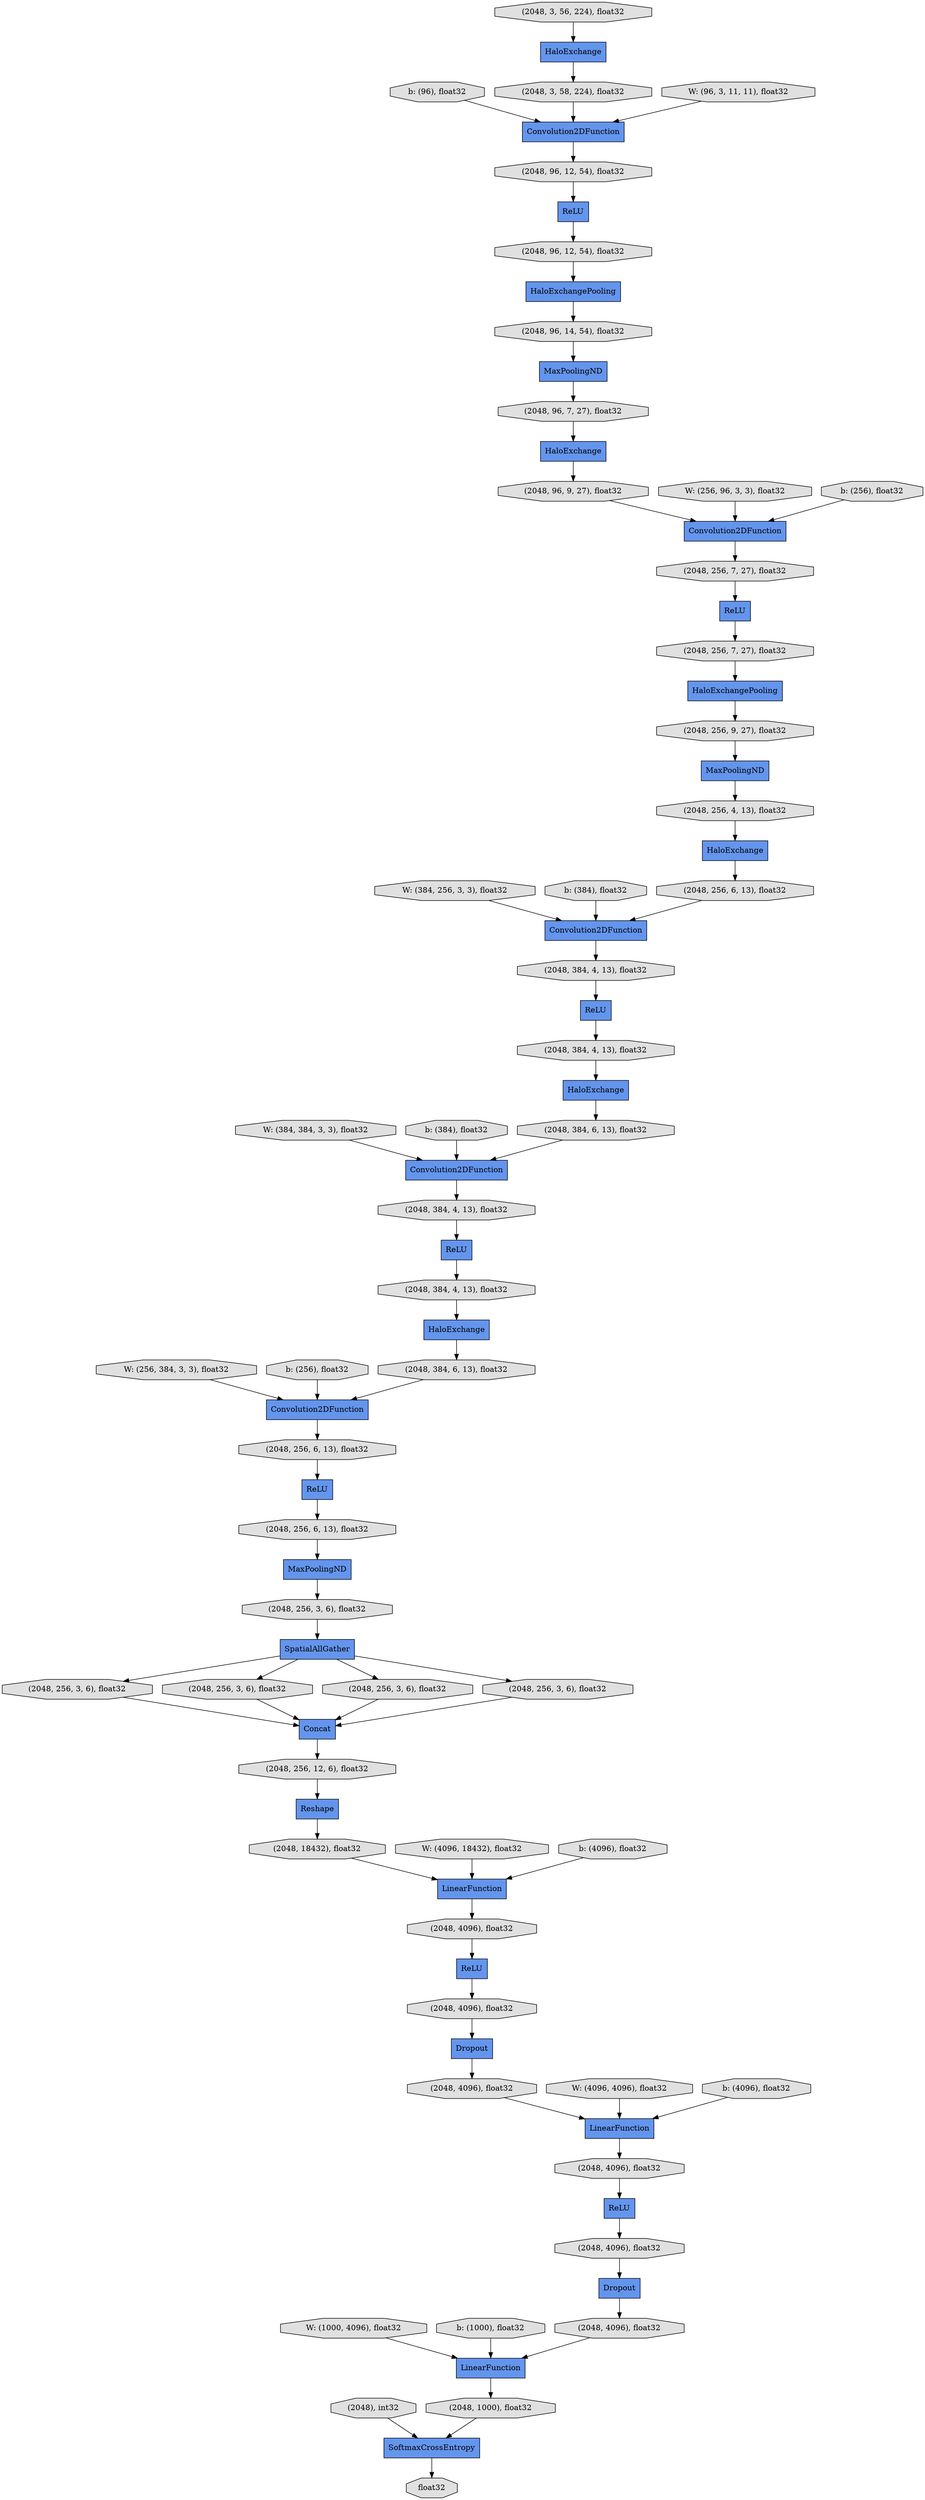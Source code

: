 digraph graphname{rankdir=TB;47876828889168 [label="Dropout",shape="record",fillcolor="#6495ED",style="filled"];47876828913744 [label="Dropout",shape="record",fillcolor="#6495ED",style="filled"];47876828889232 [label="(2048, 4096), float32",shape="octagon",fillcolor="#E0E0E0",style="filled"];47875425509520 [label="W: (384, 384, 3, 3), float32",shape="octagon",fillcolor="#E0E0E0",style="filled"];47876828889360 [label="(2048, 256, 3, 6), float32",shape="octagon",fillcolor="#E0E0E0",style="filled"];47876828913936 [label="ReLU",shape="record",fillcolor="#6495ED",style="filled"];47876828889552 [label="(2048), int32",shape="octagon",fillcolor="#E0E0E0",style="filled"];47875425509840 [label="b: (384), float32",shape="octagon",fillcolor="#E0E0E0",style="filled"];47876828889744 [label="(2048, 256, 12, 6), float32",shape="octagon",fillcolor="#E0E0E0",style="filled"];47876828914384 [label="ReLU",shape="record",fillcolor="#6495ED",style="filled"];47876828889872 [label="LinearFunction",shape="record",fillcolor="#6495ED",style="filled"];47875425510160 [label="W: (256, 384, 3, 3), float32",shape="octagon",fillcolor="#E0E0E0",style="filled"];47876828890000 [label="float32",shape="octagon",fillcolor="#E0E0E0",style="filled"];47876828914576 [label="(2048, 96, 12, 54), float32",shape="octagon",fillcolor="#E0E0E0",style="filled"];47876828914704 [label="HaloExchangePooling",shape="record",fillcolor="#6495ED",style="filled"];47876828890192 [label="(2048, 4096), float32",shape="octagon",fillcolor="#E0E0E0",style="filled"];47875425510480 [label="b: (256), float32",shape="octagon",fillcolor="#E0E0E0",style="filled"];47876828914960 [label="(2048, 256, 4, 13), float32",shape="octagon",fillcolor="#E0E0E0",style="filled"];47876828890448 [label="(2048, 18432), float32",shape="octagon",fillcolor="#E0E0E0",style="filled"];47876828915024 [label="HaloExchange",shape="record",fillcolor="#6495ED",style="filled"];47876828890512 [label="(2048, 4096), float32",shape="octagon",fillcolor="#E0E0E0",style="filled"];47876828890576 [label="LinearFunction",shape="record",fillcolor="#6495ED",style="filled"];47875425510864 [label="W: (4096, 18432), float32",shape="octagon",fillcolor="#E0E0E0",style="filled"];47876828915152 [label="(2048, 96, 9, 27), float32",shape="octagon",fillcolor="#E0E0E0",style="filled"];47876829538064 [label="(2048, 1000), float32",shape="octagon",fillcolor="#E0E0E0",style="filled"];47876828890896 [label="(2048, 4096), float32",shape="octagon",fillcolor="#E0E0E0",style="filled"];47875425511184 [label="b: (4096), float32",shape="octagon",fillcolor="#E0E0E0",style="filled"];47876828915472 [label="HaloExchange",shape="record",fillcolor="#6495ED",style="filled"];47876828890960 [label="(2048, 4096), float32",shape="octagon",fillcolor="#E0E0E0",style="filled"];47876782360336 [label="HaloExchange",shape="record",fillcolor="#6495ED",style="filled"];47876828891152 [label="(2048, 4096), float32",shape="octagon",fillcolor="#E0E0E0",style="filled"];47875425511568 [label="W: (4096, 4096), float32",shape="octagon",fillcolor="#E0E0E0",style="filled"];47875425437904 [label="b: (96), float32",shape="octagon",fillcolor="#E0E0E0",style="filled"];47876828916112 [label="ReLU",shape="record",fillcolor="#6495ED",style="filled"];47875425511888 [label="b: (4096), float32",shape="octagon",fillcolor="#E0E0E0",style="filled"];47876828916304 [label="MaxPoolingND",shape="record",fillcolor="#6495ED",style="filled"];47876828916432 [label="(2048, 256, 7, 27), float32",shape="octagon",fillcolor="#E0E0E0",style="filled"];47875425512208 [label="W: (1000, 4096), float32",shape="octagon",fillcolor="#E0E0E0",style="filled"];47876828916496 [label="(2048, 96, 12, 54), float32",shape="octagon",fillcolor="#E0E0E0",style="filled"];47875425438544 [label="W: (256, 96, 3, 3), float32",shape="octagon",fillcolor="#E0E0E0",style="filled"];47876828892048 [label="(2048, 256, 3, 6), float32",shape="octagon",fillcolor="#E0E0E0",style="filled"];47876828842960 [label="(2048, 3, 56, 224), float32",shape="octagon",fillcolor="#E0E0E0",style="filled"];47876828916752 [label="(2048, 256, 9, 27), float32",shape="octagon",fillcolor="#E0E0E0",style="filled"];47876828843024 [label="Convolution2DFunction",shape="record",fillcolor="#6495ED",style="filled"];47876828916816 [label="(2048, 96, 7, 27), float32",shape="octagon",fillcolor="#E0E0E0",style="filled"];47875425512592 [label="b: (1000), float32",shape="octagon",fillcolor="#E0E0E0",style="filled"];47876828916880 [label="Convolution2DFunction",shape="record",fillcolor="#6495ED",style="filled"];47875425438864 [label="b: (256), float32",shape="octagon",fillcolor="#E0E0E0",style="filled"];47876828892432 [label="(2048, 256, 3, 6), float32",shape="octagon",fillcolor="#E0E0E0",style="filled"];47876828917008 [label="(2048, 96, 14, 54), float32",shape="octagon",fillcolor="#E0E0E0",style="filled"];47876828892496 [label="(2048, 256, 3, 6), float32",shape="octagon",fillcolor="#E0E0E0",style="filled"];47876828917072 [label="(2048, 3, 58, 224), float32",shape="octagon",fillcolor="#E0E0E0",style="filled"];47876828917200 [label="ReLU",shape="record",fillcolor="#6495ED",style="filled"];47875425439184 [label="W: (384, 256, 3, 3), float32",shape="octagon",fillcolor="#E0E0E0",style="filled"];47876828843472 [label="MaxPoolingND",shape="record",fillcolor="#6495ED",style="filled"];47876828917264 [label="(2048, 256, 7, 27), float32",shape="octagon",fillcolor="#E0E0E0",style="filled"];47876828843728 [label="HaloExchangePooling",shape="record",fillcolor="#6495ED",style="filled"];47875425439504 [label="b: (384), float32",shape="octagon",fillcolor="#E0E0E0",style="filled"];47876828917584 [label="Convolution2DFunction",shape="record",fillcolor="#6495ED",style="filled"];47876829474896 [label="ReLU",shape="record",fillcolor="#6495ED",style="filled"];47876828958864 [label="ReLU",shape="record",fillcolor="#6495ED",style="filled"];47876828958928 [label="(2048, 384, 4, 13), float32",shape="octagon",fillcolor="#E0E0E0",style="filled"];47876828959568 [label="(2048, 384, 4, 13), float32",shape="octagon",fillcolor="#E0E0E0",style="filled"];47876828959760 [label="(2048, 256, 6, 13), float32",shape="octagon",fillcolor="#E0E0E0",style="filled"];47876828959952 [label="Convolution2DFunction",shape="record",fillcolor="#6495ED",style="filled"];47876828960016 [label="SpatialAllGather",shape="record",fillcolor="#6495ED",style="filled"];47876828960080 [label="(2048, 256, 3, 6), float32",shape="octagon",fillcolor="#E0E0E0",style="filled"];47876828960208 [label="(2048, 256, 6, 13), float32",shape="octagon",fillcolor="#E0E0E0",style="filled"];47876828960528 [label="(2048, 384, 4, 13), float32",shape="octagon",fillcolor="#E0E0E0",style="filled"];47876828960656 [label="(2048, 384, 4, 13), float32",shape="octagon",fillcolor="#E0E0E0",style="filled"];47876828961168 [label="Reshape",shape="record",fillcolor="#6495ED",style="filled"];47876828961232 [label="ReLU",shape="record",fillcolor="#6495ED",style="filled"];47876828961296 [label="(2048, 256, 6, 13), float32",shape="octagon",fillcolor="#E0E0E0",style="filled"];47876828961552 [label="MaxPoolingND",shape="record",fillcolor="#6495ED",style="filled"];47876828961744 [label="(2048, 384, 6, 13), float32",shape="octagon",fillcolor="#E0E0E0",style="filled"];47875204594768 [label="HaloExchange",shape="record",fillcolor="#6495ED",style="filled"];47876829518992 [label="SoftmaxCrossEntropy",shape="record",fillcolor="#6495ED",style="filled"];47875175382352 [label="W: (96, 3, 11, 11), float32",shape="octagon",fillcolor="#E0E0E0",style="filled"];47876828962192 [label="Convolution2DFunction",shape="record",fillcolor="#6495ED",style="filled"];47876828962256 [label="(2048, 384, 6, 13), float32",shape="octagon",fillcolor="#E0E0E0",style="filled"];47876828962384 [label="LinearFunction",shape="record",fillcolor="#6495ED",style="filled"];47876828962512 [label="HaloExchange",shape="record",fillcolor="#6495ED",style="filled"];47876828962768 [label="Concat",shape="record",fillcolor="#6495ED",style="filled"];47876828917008 -> 47876828843472;47876782360336 -> 47876828917072;47876828890960 -> 47876828889168;47876828962256 -> 47876828959952;47876828890576 -> 47876829538064;47875425511888 -> 47876828889872;47876828916816 -> 47875204594768;47876828916304 -> 47876828914960;47876828917072 -> 47876828843024;47876828913936 -> 47876828960656;47876828960016 -> 47876828889360;47875425438544 -> 47876828917584;47875425510864 -> 47876828962384;47876828917264 -> 47876828914704;47876828917584 -> 47876828916432;47876828960208 -> 47876828961552;47875425512208 -> 47876828890576;47876828889168 -> 47876828890896;47876828889872 -> 47876828891152;47875425511184 -> 47876828962384;47876828890512 -> 47876828889872;47876828916880 -> 47876828959568;47876828960528 -> 47876828962512;47876828890896 -> 47876828890576;47876828914576 -> 47876829474896;47876828962192 -> 47876828961296;47876828961744 -> 47876828962192;47876828914704 -> 47876828916752;47875204594768 -> 47876828915152;47876828890192 -> 47876828958864;47876828959952 -> 47876828958928;47875425438864 -> 47876828917584;47875425511568 -> 47876828889872;47875425509840 -> 47876828959952;47876828959760 -> 47876828916880;47876828891152 -> 47876828917200;47876828914960 -> 47876828915472;47876828915024 -> 47876828962256;47876828913744 -> 47876828890512;47876828960016 -> 47876828892432;47876829518992 -> 47876828890000;47875425439504 -> 47876828916880;47876828962768 -> 47876828889744;47875425439184 -> 47876828916880;47876828892496 -> 47876828962768;47876828959568 -> 47876828913936;47875425509520 -> 47876828959952;47876828914384 -> 47876828917264;47875425437904 -> 47876828843024;47876828961232 -> 47876828960208;47876828889360 -> 47876828962768;47875175382352 -> 47876828843024;47876828917200 -> 47876828890960;47876828915152 -> 47876828917584;47875425510480 -> 47876828962192;47876828843728 -> 47876828917008;47876828960016 -> 47876828892048;47876828889744 -> 47876828961168;47876828892048 -> 47876828962768;47876828962384 -> 47876828890192;47876828843024 -> 47876828914576;47876828961552 -> 47876828960080;47876828916752 -> 47876828916304;47876828916496 -> 47876828843728;47876828892432 -> 47876828962768;47876828958864 -> 47876828889232;47876828960016 -> 47876828892496;47876828962512 -> 47876828961744;47876828960656 -> 47876828915024;47876828843472 -> 47876828916816;47876829538064 -> 47876829518992;47876828916112 -> 47876828960528;47876828916432 -> 47876828914384;47875425512592 -> 47876828890576;47876828961168 -> 47876828890448;47876828958928 -> 47876828916112;47876829474896 -> 47876828916496;47876828961296 -> 47876828961232;47876828889232 -> 47876828913744;47876828842960 -> 47876782360336;47876828889552 -> 47876829518992;47876828890448 -> 47876828962384;47876828915472 -> 47876828959760;47875425510160 -> 47876828962192;47876828960080 -> 47876828960016;}